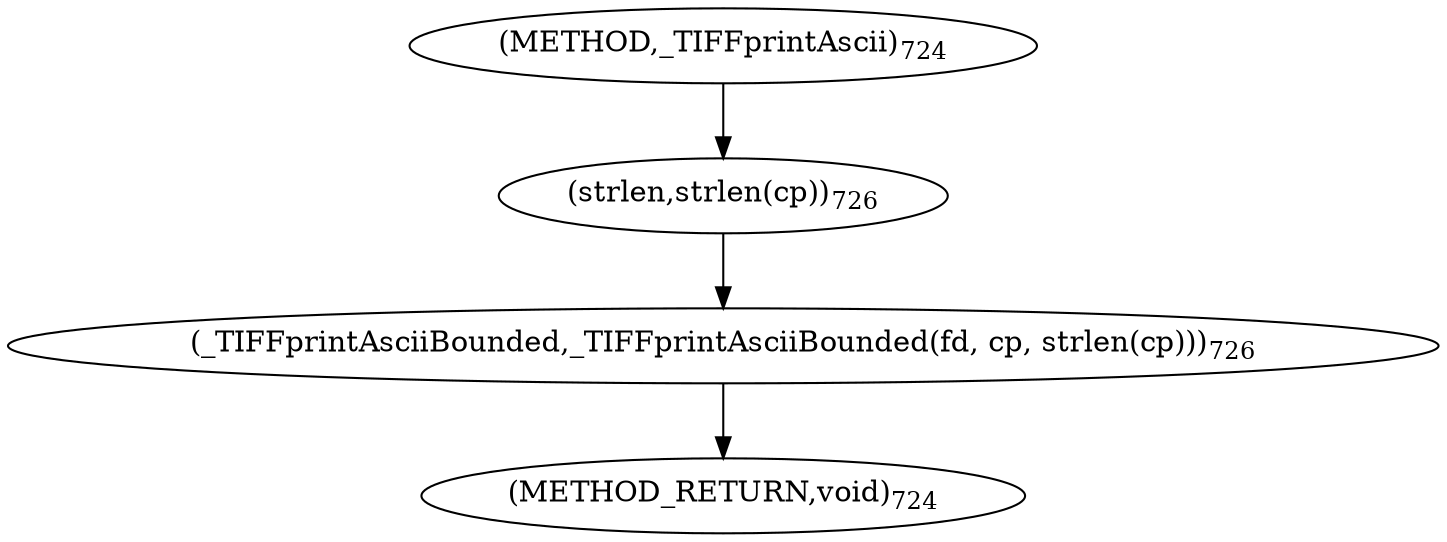 digraph "_TIFFprintAscii" {  
"4517" [label = <(_TIFFprintAsciiBounded,_TIFFprintAsciiBounded(fd, cp, strlen(cp)))<SUB>726</SUB>> ]
"4520" [label = <(strlen,strlen(cp))<SUB>726</SUB>> ]
"4513" [label = <(METHOD,_TIFFprintAscii)<SUB>724</SUB>> ]
"4522" [label = <(METHOD_RETURN,void)<SUB>724</SUB>> ]
  "4517" -> "4522" 
  "4520" -> "4517" 
  "4513" -> "4520" 
}
